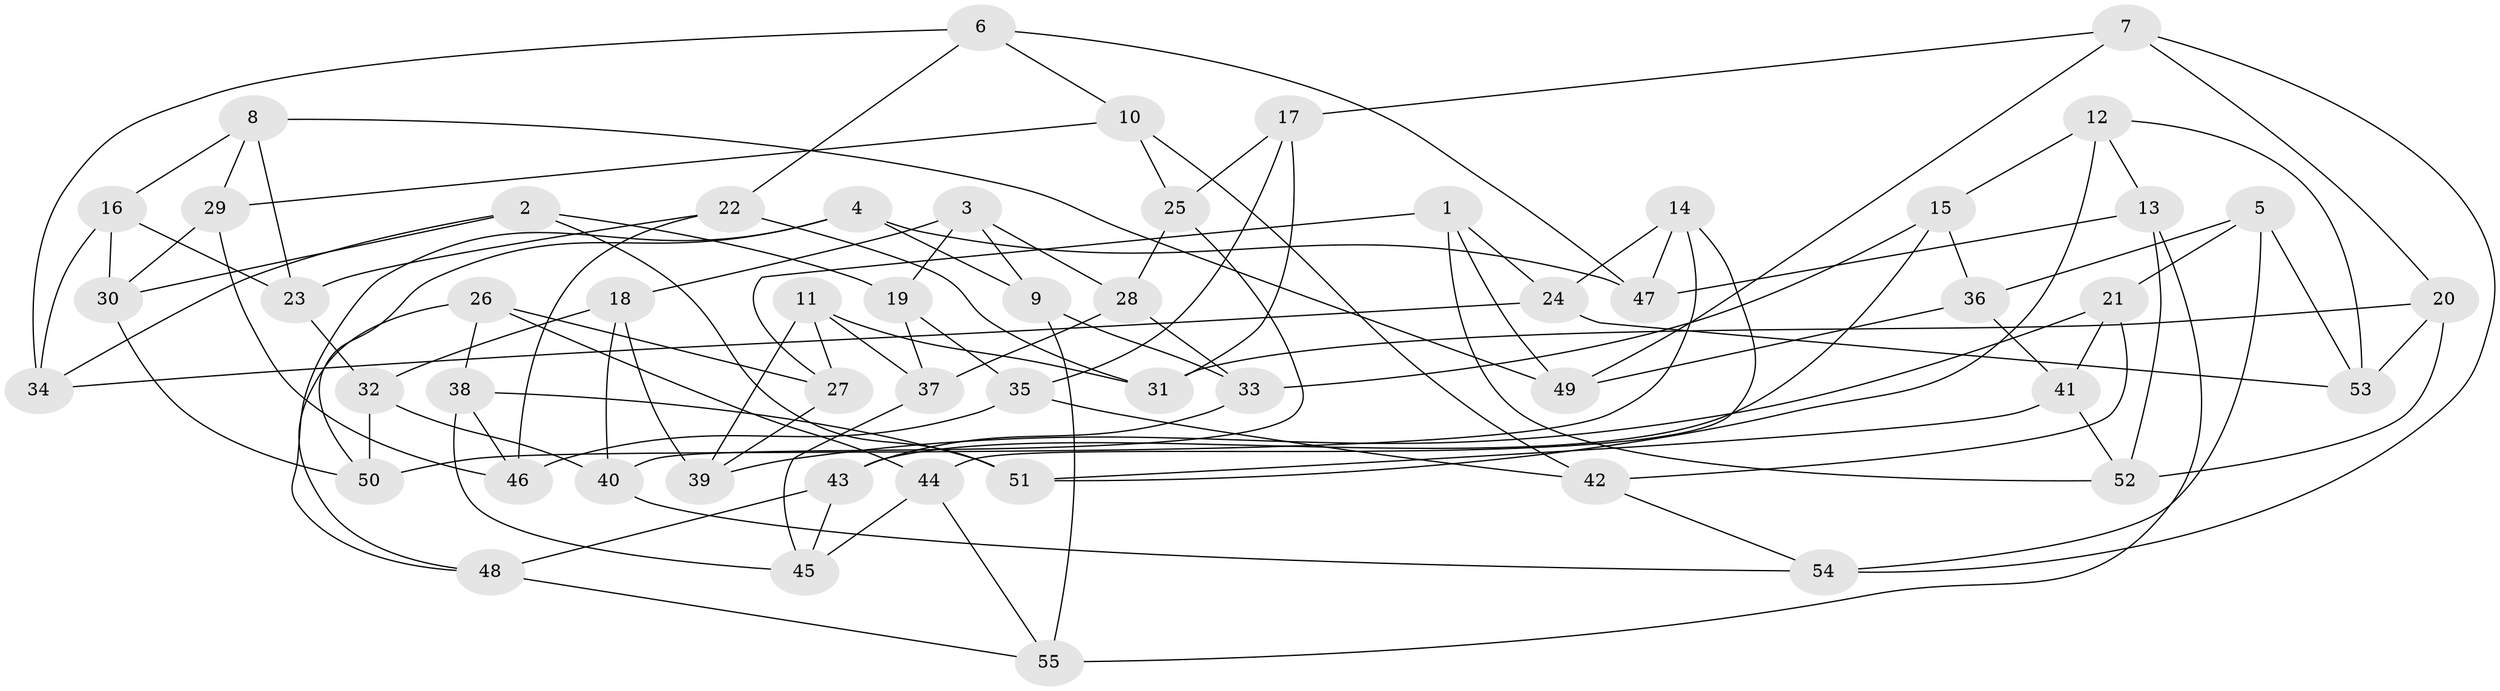 // coarse degree distribution, {6: 0.037037037037037035, 4: 0.4444444444444444, 3: 0.2222222222222222, 5: 0.18518518518518517, 9: 0.07407407407407407, 7: 0.037037037037037035}
// Generated by graph-tools (version 1.1) at 2025/01/03/04/25 22:01:32]
// undirected, 55 vertices, 110 edges
graph export_dot {
graph [start="1"]
  node [color=gray90,style=filled];
  1;
  2;
  3;
  4;
  5;
  6;
  7;
  8;
  9;
  10;
  11;
  12;
  13;
  14;
  15;
  16;
  17;
  18;
  19;
  20;
  21;
  22;
  23;
  24;
  25;
  26;
  27;
  28;
  29;
  30;
  31;
  32;
  33;
  34;
  35;
  36;
  37;
  38;
  39;
  40;
  41;
  42;
  43;
  44;
  45;
  46;
  47;
  48;
  49;
  50;
  51;
  52;
  53;
  54;
  55;
  1 -- 49;
  1 -- 24;
  1 -- 52;
  1 -- 27;
  2 -- 51;
  2 -- 34;
  2 -- 30;
  2 -- 19;
  3 -- 28;
  3 -- 18;
  3 -- 9;
  3 -- 19;
  4 -- 47;
  4 -- 9;
  4 -- 48;
  4 -- 50;
  5 -- 21;
  5 -- 53;
  5 -- 54;
  5 -- 36;
  6 -- 47;
  6 -- 34;
  6 -- 22;
  6 -- 10;
  7 -- 20;
  7 -- 54;
  7 -- 49;
  7 -- 17;
  8 -- 49;
  8 -- 29;
  8 -- 16;
  8 -- 23;
  9 -- 33;
  9 -- 55;
  10 -- 42;
  10 -- 29;
  10 -- 25;
  11 -- 37;
  11 -- 27;
  11 -- 39;
  11 -- 31;
  12 -- 15;
  12 -- 51;
  12 -- 13;
  12 -- 53;
  13 -- 52;
  13 -- 47;
  13 -- 55;
  14 -- 47;
  14 -- 50;
  14 -- 44;
  14 -- 24;
  15 -- 36;
  15 -- 33;
  15 -- 43;
  16 -- 23;
  16 -- 30;
  16 -- 34;
  17 -- 35;
  17 -- 31;
  17 -- 25;
  18 -- 32;
  18 -- 40;
  18 -- 39;
  19 -- 35;
  19 -- 37;
  20 -- 52;
  20 -- 53;
  20 -- 31;
  21 -- 42;
  21 -- 41;
  21 -- 39;
  22 -- 46;
  22 -- 23;
  22 -- 31;
  23 -- 32;
  24 -- 34;
  24 -- 53;
  25 -- 40;
  25 -- 28;
  26 -- 44;
  26 -- 48;
  26 -- 27;
  26 -- 38;
  27 -- 39;
  28 -- 37;
  28 -- 33;
  29 -- 30;
  29 -- 46;
  30 -- 50;
  32 -- 50;
  32 -- 40;
  33 -- 43;
  35 -- 42;
  35 -- 46;
  36 -- 49;
  36 -- 41;
  37 -- 45;
  38 -- 45;
  38 -- 51;
  38 -- 46;
  40 -- 54;
  41 -- 52;
  41 -- 51;
  42 -- 54;
  43 -- 45;
  43 -- 48;
  44 -- 45;
  44 -- 55;
  48 -- 55;
}
